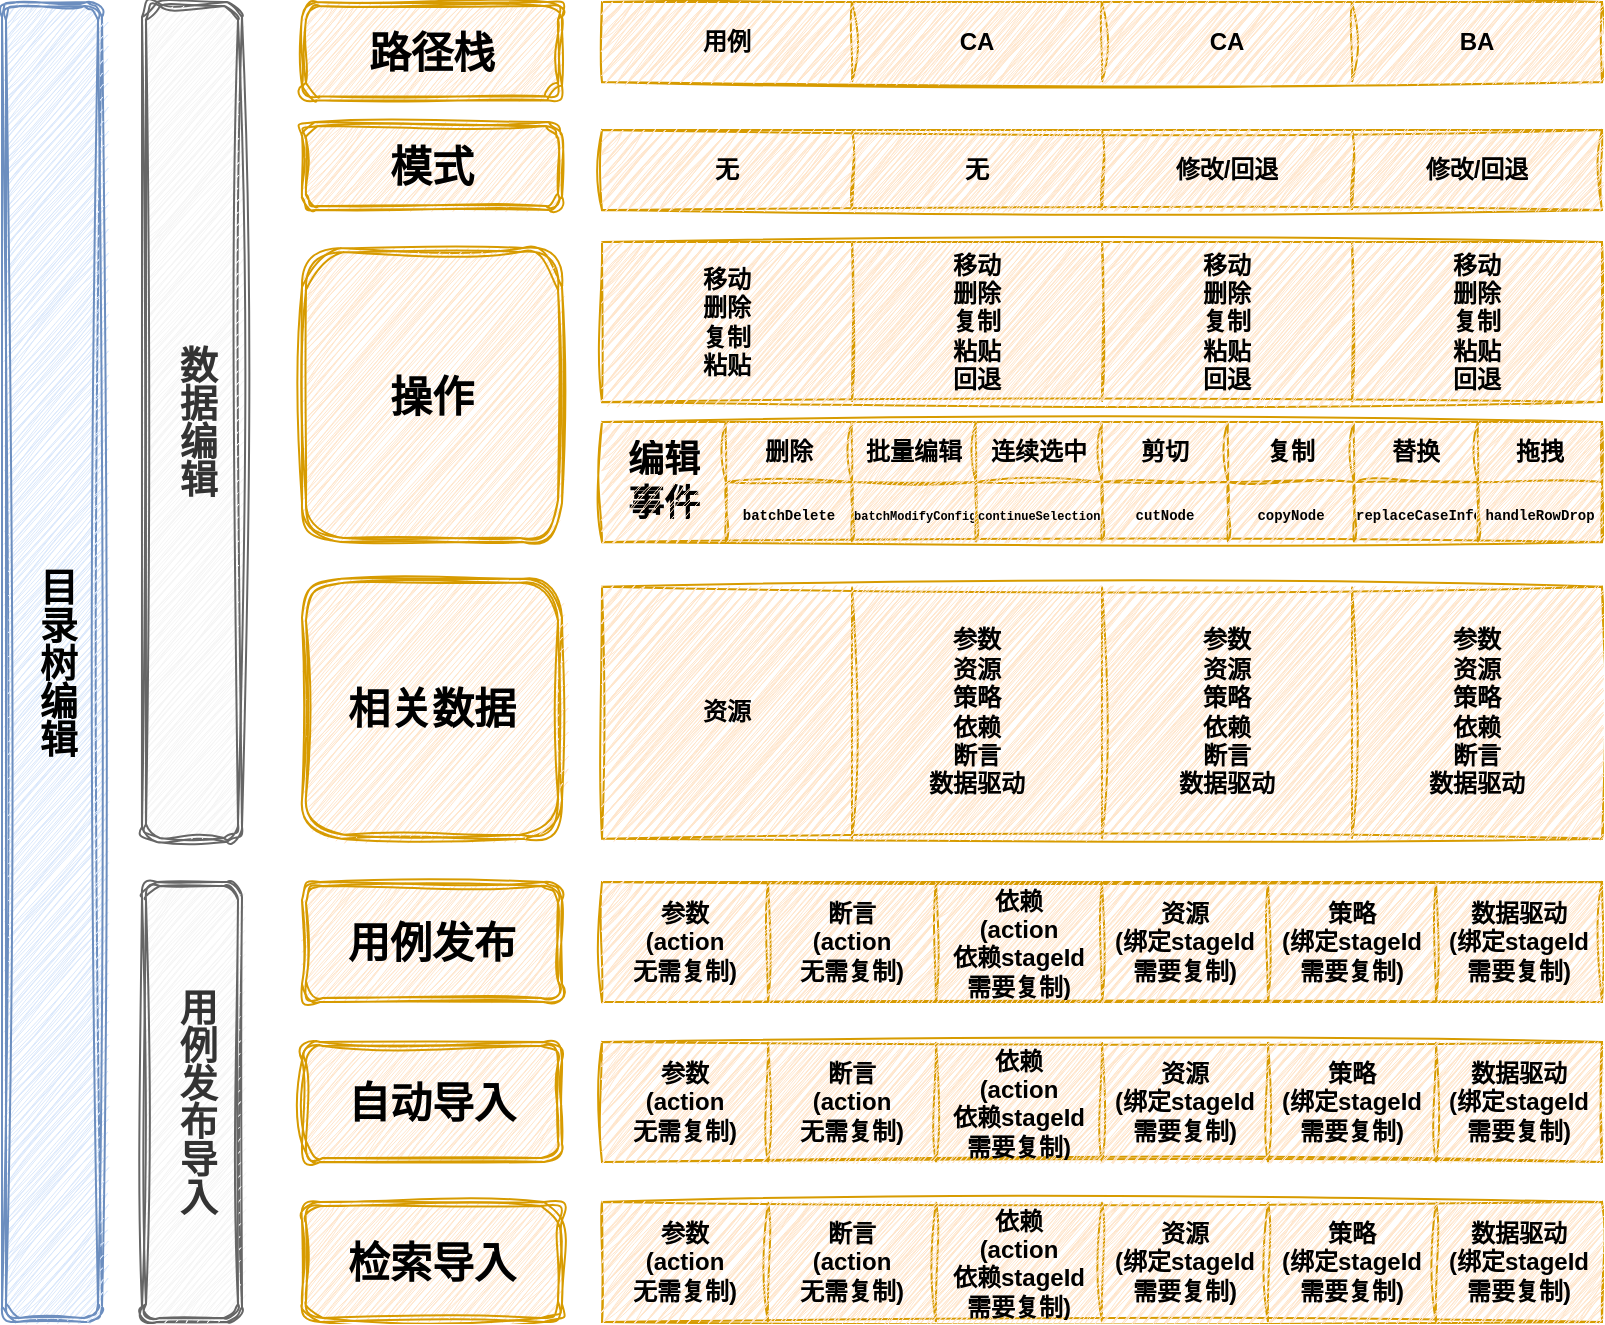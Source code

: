 <mxfile version="24.7.12">
  <diagram name="第 1 页" id="2jIvbOTID2RGHfevsf0Z">
    <mxGraphModel dx="1194" dy="716" grid="1" gridSize="10" guides="1" tooltips="1" connect="1" arrows="1" fold="1" page="1" pageScale="1" pageWidth="1169" pageHeight="1654" math="0" shadow="0">
      <root>
        <mxCell id="0" />
        <mxCell id="1" parent="0" />
        <mxCell id="aJzNuYuJcPRWzjmUSJ6a-50" value="&lt;div style=&quot;&quot;&gt;&lt;span style=&quot;font-family: Verdana; background-color: initial;&quot;&gt;&lt;font style=&quot;font-size: 19px;&quot;&gt;&lt;b&gt;目录树编辑&lt;/b&gt;&lt;/font&gt;&lt;/span&gt;&lt;br&gt;&lt;/div&gt;" style="shape=ext;double=1;rounded=1;whiteSpace=wrap;html=1;align=center;verticalAlign=middle;fontFamily=Helvetica;fontSize=12;sketch=1;curveFitting=1;jiggle=2;fillColor=#dae8fc;strokeColor=#6c8ebf;horizontal=1;textDirection=vertical-lr;" parent="1" vertex="1">
          <mxGeometry x="140" y="130" width="50" height="660" as="geometry" />
        </mxCell>
        <mxCell id="kaHUVRl_LLqGkyTW9aTp-2" value="&lt;font face=&quot;Verdana&quot;&gt;&lt;span style=&quot;font-size: 19px;&quot;&gt;&lt;b&gt;数据编辑&lt;/b&gt;&lt;/span&gt;&lt;/font&gt;" style="shape=ext;double=1;rounded=1;whiteSpace=wrap;html=1;align=center;verticalAlign=middle;fontFamily=Helvetica;fontSize=12;sketch=1;curveFitting=1;jiggle=2;fillColor=#f5f5f5;strokeColor=#666666;horizontal=1;textDirection=vertical-lr;fontColor=#333333;" vertex="1" parent="1">
          <mxGeometry x="210" y="130" width="50" height="420" as="geometry" />
        </mxCell>
        <mxCell id="kaHUVRl_LLqGkyTW9aTp-3" value="&lt;font face=&quot;Verdana&quot;&gt;&lt;span style=&quot;font-size: 19px;&quot;&gt;&lt;b&gt;用例发布导入&lt;/b&gt;&lt;/span&gt;&lt;/font&gt;" style="shape=ext;double=1;rounded=1;whiteSpace=wrap;html=1;align=center;verticalAlign=middle;fontFamily=Helvetica;fontSize=12;sketch=1;curveFitting=1;jiggle=2;fillColor=#f5f5f5;strokeColor=#666666;horizontal=1;textDirection=vertical-lr;fontColor=#333333;" vertex="1" parent="1">
          <mxGeometry x="210" y="570" width="50" height="220" as="geometry" />
        </mxCell>
        <mxCell id="aJzNuYuJcPRWzjmUSJ6a-13" value="" style="shape=table;startSize=0;container=1;collapsible=0;childLayout=tableLayout;fillColor=#ffe6cc;strokeColor=#d79b00;sketch=1;curveFitting=1;jiggle=2;fontStyle=1;" parent="1" vertex="1">
          <mxGeometry x="440" y="130" width="500" height="40" as="geometry" />
        </mxCell>
        <mxCell id="aJzNuYuJcPRWzjmUSJ6a-14" value="" style="shape=tableRow;horizontal=0;startSize=0;swimlaneHead=0;swimlaneBody=0;strokeColor=#d79b00;top=0;left=0;bottom=0;right=0;collapsible=0;dropTarget=0;fillColor=#ffe6cc;points=[[0,0.5],[1,0.5]];portConstraint=eastwest;fontStyle=1;sketch=1;curveFitting=1;jiggle=2;" parent="aJzNuYuJcPRWzjmUSJ6a-13" vertex="1">
          <mxGeometry width="500" height="40" as="geometry" />
        </mxCell>
        <mxCell id="aJzNuYuJcPRWzjmUSJ6a-15" value="用例" style="shape=partialRectangle;html=1;whiteSpace=wrap;connectable=0;strokeColor=#d79b00;overflow=hidden;fillColor=#ffe6cc;top=0;left=0;bottom=0;right=0;pointerEvents=1;fontStyle=1;sketch=1;curveFitting=1;jiggle=2;" parent="aJzNuYuJcPRWzjmUSJ6a-14" vertex="1">
          <mxGeometry width="125" height="40" as="geometry">
            <mxRectangle width="125" height="40" as="alternateBounds" />
          </mxGeometry>
        </mxCell>
        <mxCell id="aJzNuYuJcPRWzjmUSJ6a-16" value="CA" style="shape=partialRectangle;html=1;whiteSpace=wrap;connectable=0;strokeColor=#d79b00;overflow=hidden;fillColor=#ffe6cc;top=0;left=0;bottom=0;right=0;pointerEvents=1;fontStyle=1;sketch=1;curveFitting=1;jiggle=2;" parent="aJzNuYuJcPRWzjmUSJ6a-14" vertex="1">
          <mxGeometry x="125" width="125" height="40" as="geometry">
            <mxRectangle width="125" height="40" as="alternateBounds" />
          </mxGeometry>
        </mxCell>
        <mxCell id="aJzNuYuJcPRWzjmUSJ6a-17" value="CA" style="shape=partialRectangle;html=1;whiteSpace=wrap;connectable=0;strokeColor=#d79b00;overflow=hidden;fillColor=#ffe6cc;top=0;left=0;bottom=0;right=0;pointerEvents=1;fontStyle=1;sketch=1;curveFitting=1;jiggle=2;" parent="aJzNuYuJcPRWzjmUSJ6a-14" vertex="1">
          <mxGeometry x="250" width="125" height="40" as="geometry">
            <mxRectangle width="125" height="40" as="alternateBounds" />
          </mxGeometry>
        </mxCell>
        <mxCell id="aJzNuYuJcPRWzjmUSJ6a-18" value="BA" style="shape=partialRectangle;html=1;whiteSpace=wrap;connectable=0;strokeColor=#d79b00;overflow=hidden;fillColor=#ffe6cc;top=0;left=0;bottom=0;right=0;pointerEvents=1;fontStyle=1;sketch=1;curveFitting=1;jiggle=2;" parent="aJzNuYuJcPRWzjmUSJ6a-14" vertex="1">
          <mxGeometry x="375" width="125" height="40" as="geometry">
            <mxRectangle width="125" height="40" as="alternateBounds" />
          </mxGeometry>
        </mxCell>
        <mxCell id="aJzNuYuJcPRWzjmUSJ6a-25" value="" style="shape=table;startSize=0;container=1;collapsible=0;childLayout=tableLayout;fillColor=#ffe6cc;strokeColor=#d79b00;sketch=1;curveFitting=1;jiggle=2;fontStyle=1;" parent="1" vertex="1">
          <mxGeometry x="440" y="250" width="500" height="80" as="geometry" />
        </mxCell>
        <mxCell id="aJzNuYuJcPRWzjmUSJ6a-26" value="" style="shape=tableRow;horizontal=0;startSize=0;swimlaneHead=0;swimlaneBody=0;strokeColor=#d79b00;top=0;left=0;bottom=0;right=0;collapsible=0;dropTarget=0;fillColor=#ffe6cc;points=[[0,0.5],[1,0.5]];portConstraint=eastwest;fontStyle=1;sketch=1;curveFitting=1;jiggle=2;" parent="aJzNuYuJcPRWzjmUSJ6a-25" vertex="1">
          <mxGeometry width="500" height="80" as="geometry" />
        </mxCell>
        <mxCell id="aJzNuYuJcPRWzjmUSJ6a-27" value="移动&lt;div&gt;删除&lt;/div&gt;&lt;div&gt;复制&lt;/div&gt;&lt;div&gt;粘贴&lt;/div&gt;" style="shape=partialRectangle;html=1;whiteSpace=wrap;connectable=0;strokeColor=#d79b00;overflow=hidden;fillColor=#ffe6cc;top=0;left=0;bottom=0;right=0;pointerEvents=1;fontStyle=1;sketch=1;curveFitting=1;jiggle=2;" parent="aJzNuYuJcPRWzjmUSJ6a-26" vertex="1">
          <mxGeometry width="125" height="80" as="geometry">
            <mxRectangle width="125" height="80" as="alternateBounds" />
          </mxGeometry>
        </mxCell>
        <mxCell id="aJzNuYuJcPRWzjmUSJ6a-28" value="移动&lt;div&gt;删除&lt;/div&gt;&lt;div&gt;复制&lt;/div&gt;&lt;div&gt;粘贴&lt;/div&gt;&lt;div&gt;回退&lt;/div&gt;" style="shape=partialRectangle;html=1;whiteSpace=wrap;connectable=0;strokeColor=#d79b00;overflow=hidden;fillColor=#ffe6cc;top=0;left=0;bottom=0;right=0;pointerEvents=1;fontStyle=1;sketch=1;curveFitting=1;jiggle=2;" parent="aJzNuYuJcPRWzjmUSJ6a-26" vertex="1">
          <mxGeometry x="125" width="125" height="80" as="geometry">
            <mxRectangle width="125" height="80" as="alternateBounds" />
          </mxGeometry>
        </mxCell>
        <mxCell id="aJzNuYuJcPRWzjmUSJ6a-29" value="移动&lt;div&gt;删除&lt;/div&gt;&lt;div&gt;复制&lt;/div&gt;&lt;div&gt;粘贴&lt;/div&gt;&lt;div&gt;回退&lt;/div&gt;" style="shape=partialRectangle;html=1;whiteSpace=wrap;connectable=0;strokeColor=#d79b00;overflow=hidden;fillColor=#ffe6cc;top=0;left=0;bottom=0;right=0;pointerEvents=1;fontStyle=1;sketch=1;curveFitting=1;jiggle=2;" parent="aJzNuYuJcPRWzjmUSJ6a-26" vertex="1">
          <mxGeometry x="250" width="125" height="80" as="geometry">
            <mxRectangle width="125" height="80" as="alternateBounds" />
          </mxGeometry>
        </mxCell>
        <mxCell id="aJzNuYuJcPRWzjmUSJ6a-30" value="移动&lt;div&gt;删除&lt;/div&gt;&lt;div&gt;复制&lt;/div&gt;&lt;div&gt;粘贴&lt;/div&gt;&lt;div&gt;回退&lt;/div&gt;" style="shape=partialRectangle;html=1;whiteSpace=wrap;connectable=0;strokeColor=#d79b00;overflow=hidden;fillColor=#ffe6cc;top=0;left=0;bottom=0;right=0;pointerEvents=1;fontStyle=1;sketch=1;curveFitting=1;jiggle=2;" parent="aJzNuYuJcPRWzjmUSJ6a-26" vertex="1">
          <mxGeometry x="375" width="125" height="80" as="geometry">
            <mxRectangle width="125" height="80" as="alternateBounds" />
          </mxGeometry>
        </mxCell>
        <mxCell id="aJzNuYuJcPRWzjmUSJ6a-31" value="" style="shape=table;startSize=0;container=1;collapsible=0;childLayout=tableLayout;fillColor=#ffe6cc;strokeColor=#d79b00;sketch=1;curveFitting=1;jiggle=2;fontStyle=1;" parent="1" vertex="1">
          <mxGeometry x="440" y="194.0" width="500" height="40" as="geometry" />
        </mxCell>
        <mxCell id="aJzNuYuJcPRWzjmUSJ6a-32" value="" style="shape=tableRow;horizontal=0;startSize=0;swimlaneHead=0;swimlaneBody=0;strokeColor=#d79b00;top=0;left=0;bottom=0;right=0;collapsible=0;dropTarget=0;fillColor=#ffe6cc;points=[[0,0.5],[1,0.5]];portConstraint=eastwest;fontStyle=1;sketch=1;curveFitting=1;jiggle=2;" parent="aJzNuYuJcPRWzjmUSJ6a-31" vertex="1">
          <mxGeometry width="500" height="40" as="geometry" />
        </mxCell>
        <mxCell id="aJzNuYuJcPRWzjmUSJ6a-33" value="无" style="shape=partialRectangle;html=1;whiteSpace=wrap;connectable=0;strokeColor=#d79b00;overflow=hidden;fillColor=#ffe6cc;top=0;left=0;bottom=0;right=0;pointerEvents=1;fontStyle=1;sketch=1;curveFitting=1;jiggle=2;" parent="aJzNuYuJcPRWzjmUSJ6a-32" vertex="1">
          <mxGeometry width="125" height="40" as="geometry">
            <mxRectangle width="125" height="40" as="alternateBounds" />
          </mxGeometry>
        </mxCell>
        <mxCell id="aJzNuYuJcPRWzjmUSJ6a-34" value="无" style="shape=partialRectangle;html=1;whiteSpace=wrap;connectable=0;strokeColor=#d79b00;overflow=hidden;fillColor=#ffe6cc;top=0;left=0;bottom=0;right=0;pointerEvents=1;fontStyle=1;sketch=1;curveFitting=1;jiggle=2;" parent="aJzNuYuJcPRWzjmUSJ6a-32" vertex="1">
          <mxGeometry x="125" width="125" height="40" as="geometry">
            <mxRectangle width="125" height="40" as="alternateBounds" />
          </mxGeometry>
        </mxCell>
        <mxCell id="aJzNuYuJcPRWzjmUSJ6a-35" value="修改/回退" style="shape=partialRectangle;html=1;whiteSpace=wrap;connectable=0;strokeColor=#d79b00;overflow=hidden;fillColor=#ffe6cc;top=0;left=0;bottom=0;right=0;pointerEvents=1;fontStyle=1;sketch=1;curveFitting=1;jiggle=2;" parent="aJzNuYuJcPRWzjmUSJ6a-32" vertex="1">
          <mxGeometry x="250" width="125" height="40" as="geometry">
            <mxRectangle width="125" height="40" as="alternateBounds" />
          </mxGeometry>
        </mxCell>
        <mxCell id="aJzNuYuJcPRWzjmUSJ6a-36" value="修改/回退" style="shape=partialRectangle;html=1;whiteSpace=wrap;connectable=0;strokeColor=#d79b00;overflow=hidden;fillColor=#ffe6cc;top=0;left=0;bottom=0;right=0;pointerEvents=1;fontStyle=1;sketch=1;curveFitting=1;jiggle=2;" parent="aJzNuYuJcPRWzjmUSJ6a-32" vertex="1">
          <mxGeometry x="375" width="125" height="40" as="geometry">
            <mxRectangle width="125" height="40" as="alternateBounds" />
          </mxGeometry>
        </mxCell>
        <mxCell id="aJzNuYuJcPRWzjmUSJ6a-39" value="" style="shape=table;startSize=0;container=1;collapsible=0;childLayout=tableLayout;fillColor=#ffe6cc;strokeColor=#d79b00;sketch=1;curveFitting=1;jiggle=2;fontStyle=1;" parent="1" vertex="1">
          <mxGeometry x="440" y="422.34" width="500" height="126" as="geometry" />
        </mxCell>
        <mxCell id="aJzNuYuJcPRWzjmUSJ6a-40" value="" style="shape=tableRow;horizontal=0;startSize=0;swimlaneHead=0;swimlaneBody=0;strokeColor=#d79b00;top=0;left=0;bottom=0;right=0;collapsible=0;dropTarget=0;fillColor=#ffe6cc;points=[[0,0.5],[1,0.5]];portConstraint=eastwest;fontStyle=1;sketch=1;curveFitting=1;jiggle=2;" parent="aJzNuYuJcPRWzjmUSJ6a-39" vertex="1">
          <mxGeometry width="500" height="126" as="geometry" />
        </mxCell>
        <mxCell id="aJzNuYuJcPRWzjmUSJ6a-41" value="资源" style="shape=partialRectangle;html=1;whiteSpace=wrap;connectable=0;strokeColor=#d79b00;overflow=hidden;fillColor=#ffe6cc;top=0;left=0;bottom=0;right=0;pointerEvents=1;fontStyle=1;sketch=1;curveFitting=1;jiggle=2;" parent="aJzNuYuJcPRWzjmUSJ6a-40" vertex="1">
          <mxGeometry width="125" height="126" as="geometry">
            <mxRectangle width="125" height="126" as="alternateBounds" />
          </mxGeometry>
        </mxCell>
        <mxCell id="aJzNuYuJcPRWzjmUSJ6a-42" value="&lt;div&gt;参数&lt;/div&gt;资源&lt;div&gt;策略&lt;/div&gt;&lt;div&gt;依赖&lt;/div&gt;&lt;div&gt;断言&lt;/div&gt;&lt;div&gt;数据驱动&lt;/div&gt;" style="shape=partialRectangle;html=1;whiteSpace=wrap;connectable=0;strokeColor=#d79b00;overflow=hidden;fillColor=#ffe6cc;top=0;left=0;bottom=0;right=0;pointerEvents=1;fontStyle=1;sketch=1;curveFitting=1;jiggle=2;" parent="aJzNuYuJcPRWzjmUSJ6a-40" vertex="1">
          <mxGeometry x="125" width="125" height="126" as="geometry">
            <mxRectangle width="125" height="126" as="alternateBounds" />
          </mxGeometry>
        </mxCell>
        <mxCell id="aJzNuYuJcPRWzjmUSJ6a-43" value="&lt;div&gt;参数&lt;/div&gt;资源&lt;div&gt;策略&lt;/div&gt;&lt;div&gt;依赖&lt;/div&gt;&lt;div&gt;断言&lt;/div&gt;&lt;div&gt;数据驱动&lt;/div&gt;" style="shape=partialRectangle;html=1;whiteSpace=wrap;connectable=0;strokeColor=#d79b00;overflow=hidden;fillColor=#ffe6cc;top=0;left=0;bottom=0;right=0;pointerEvents=1;fontStyle=1;sketch=1;curveFitting=1;jiggle=2;" parent="aJzNuYuJcPRWzjmUSJ6a-40" vertex="1">
          <mxGeometry x="250" width="125" height="126" as="geometry">
            <mxRectangle width="125" height="126" as="alternateBounds" />
          </mxGeometry>
        </mxCell>
        <mxCell id="aJzNuYuJcPRWzjmUSJ6a-44" value="&lt;div&gt;参数&lt;/div&gt;资源&lt;div&gt;策略&lt;/div&gt;&lt;div&gt;依赖&lt;/div&gt;&lt;div&gt;断言&lt;/div&gt;&lt;div&gt;数据驱动&lt;/div&gt;" style="shape=partialRectangle;html=1;whiteSpace=wrap;connectable=0;strokeColor=#d79b00;overflow=hidden;fillColor=#ffe6cc;top=0;left=0;bottom=0;right=0;pointerEvents=1;fontStyle=1;sketch=1;curveFitting=1;jiggle=2;" parent="aJzNuYuJcPRWzjmUSJ6a-40" vertex="1">
          <mxGeometry x="375" width="125" height="126" as="geometry">
            <mxRectangle width="125" height="126" as="alternateBounds" />
          </mxGeometry>
        </mxCell>
        <mxCell id="aJzNuYuJcPRWzjmUSJ6a-46" value="&lt;span style=&quot;font-size: 21px; font-weight: 700; text-wrap: nowrap;&quot;&gt;路径栈&lt;/span&gt;" style="shape=ext;double=1;rounded=1;whiteSpace=wrap;html=1;strokeColor=#d79b00;align=center;verticalAlign=middle;fontFamily=Helvetica;fontSize=12;fillColor=#ffe6cc;sketch=1;curveFitting=1;jiggle=2;" parent="1" vertex="1">
          <mxGeometry x="290" y="130.0" width="130" height="49.16" as="geometry" />
        </mxCell>
        <mxCell id="aJzNuYuJcPRWzjmUSJ6a-47" value="&lt;span style=&quot;font-size: 21px; text-wrap: nowrap;&quot;&gt;&lt;b&gt;操作&lt;/b&gt;&lt;/span&gt;" style="shape=ext;double=1;rounded=1;whiteSpace=wrap;html=1;strokeColor=#d79b00;align=center;verticalAlign=middle;fontFamily=Helvetica;fontSize=12;fillColor=#ffe6cc;sketch=1;curveFitting=1;jiggle=2;" parent="1" vertex="1">
          <mxGeometry x="290" y="253" width="130" height="147" as="geometry" />
        </mxCell>
        <mxCell id="aJzNuYuJcPRWzjmUSJ6a-48" value="&lt;span style=&quot;font-size: 21px; font-weight: 700; text-wrap: nowrap;&quot;&gt;模式&lt;/span&gt;" style="shape=ext;double=1;rounded=1;whiteSpace=wrap;html=1;strokeColor=#d79b00;align=center;verticalAlign=middle;fontFamily=Helvetica;fontSize=12;fillColor=#ffe6cc;sketch=1;curveFitting=1;jiggle=2;" parent="1" vertex="1">
          <mxGeometry x="290" y="190.0" width="130" height="44" as="geometry" />
        </mxCell>
        <mxCell id="aJzNuYuJcPRWzjmUSJ6a-49" value="&lt;span style=&quot;font-size: 21px; font-weight: 700; text-wrap: nowrap;&quot;&gt;相关数据&lt;/span&gt;" style="shape=ext;double=1;rounded=1;whiteSpace=wrap;html=1;strokeColor=#d79b00;align=center;verticalAlign=middle;fontFamily=Helvetica;fontSize=12;fillColor=#ffe6cc;sketch=1;curveFitting=1;jiggle=2;" parent="1" vertex="1">
          <mxGeometry x="290" y="418.34" width="130" height="130" as="geometry" />
        </mxCell>
        <mxCell id="kaHUVRl_LLqGkyTW9aTp-51" value="" style="shape=table;startSize=0;container=1;collapsible=0;childLayout=tableLayout;sketch=1;curveFitting=1;jiggle=2;fillColor=#ffe6cc;strokeColor=#d79b00;" vertex="1" parent="1">
          <mxGeometry x="440" y="340" width="500" height="60" as="geometry" />
        </mxCell>
        <mxCell id="kaHUVRl_LLqGkyTW9aTp-52" value="" style="shape=tableRow;horizontal=0;startSize=0;swimlaneHead=0;swimlaneBody=0;strokeColor=#d79b00;top=0;left=0;bottom=0;right=0;collapsible=0;dropTarget=0;fillColor=#ffe6cc;points=[[0,0.5],[1,0.5]];portConstraint=eastwest;sketch=1;curveFitting=1;jiggle=2;" vertex="1" parent="kaHUVRl_LLqGkyTW9aTp-51">
          <mxGeometry width="500" height="30" as="geometry" />
        </mxCell>
        <mxCell id="kaHUVRl_LLqGkyTW9aTp-53" value="&lt;font style=&quot;font-size: 18px;&quot;&gt;&lt;b&gt;编辑&lt;/b&gt;&lt;/font&gt;&lt;div style=&quot;font-size: 18px;&quot;&gt;&lt;font style=&quot;font-size: 18px;&quot;&gt;&lt;b&gt;事件&lt;/b&gt;&lt;/font&gt;&lt;/div&gt;" style="shape=partialRectangle;html=1;whiteSpace=wrap;connectable=0;strokeColor=#d79b00;overflow=hidden;fillColor=#ffe6cc;top=0;left=0;bottom=0;right=0;pointerEvents=1;sketch=1;curveFitting=1;jiggle=2;rowspan=2;colspan=1;" vertex="1" parent="kaHUVRl_LLqGkyTW9aTp-52">
          <mxGeometry width="62" height="60" as="geometry">
            <mxRectangle width="62" height="30" as="alternateBounds" />
          </mxGeometry>
        </mxCell>
        <mxCell id="kaHUVRl_LLqGkyTW9aTp-54" value="&lt;b&gt;删除&lt;/b&gt;" style="shape=partialRectangle;html=1;whiteSpace=wrap;connectable=0;strokeColor=#d79b00;overflow=hidden;fillColor=#ffe6cc;top=0;left=0;bottom=0;right=0;pointerEvents=1;sketch=1;curveFitting=1;jiggle=2;" vertex="1" parent="kaHUVRl_LLqGkyTW9aTp-52">
          <mxGeometry x="62" width="63" height="30" as="geometry">
            <mxRectangle width="63" height="30" as="alternateBounds" />
          </mxGeometry>
        </mxCell>
        <mxCell id="kaHUVRl_LLqGkyTW9aTp-55" value="&lt;b&gt;批量编辑&lt;/b&gt;" style="shape=partialRectangle;html=1;whiteSpace=wrap;connectable=0;strokeColor=#d79b00;overflow=hidden;fillColor=#ffe6cc;top=0;left=0;bottom=0;right=0;pointerEvents=1;sketch=1;curveFitting=1;jiggle=2;" vertex="1" parent="kaHUVRl_LLqGkyTW9aTp-52">
          <mxGeometry x="125" width="62" height="30" as="geometry">
            <mxRectangle width="62" height="30" as="alternateBounds" />
          </mxGeometry>
        </mxCell>
        <mxCell id="kaHUVRl_LLqGkyTW9aTp-56" value="&lt;span style=&quot;font-weight: 700;&quot;&gt;连续选中&lt;/span&gt;" style="shape=partialRectangle;html=1;whiteSpace=wrap;connectable=0;strokeColor=#d79b00;overflow=hidden;fillColor=#ffe6cc;top=0;left=0;bottom=0;right=0;pointerEvents=1;sketch=1;curveFitting=1;jiggle=2;" vertex="1" parent="kaHUVRl_LLqGkyTW9aTp-52">
          <mxGeometry x="187" width="63" height="30" as="geometry">
            <mxRectangle width="63" height="30" as="alternateBounds" />
          </mxGeometry>
        </mxCell>
        <mxCell id="kaHUVRl_LLqGkyTW9aTp-57" value="&lt;span style=&quot;font-weight: 700;&quot;&gt;剪切&lt;/span&gt;" style="shape=partialRectangle;html=1;whiteSpace=wrap;connectable=0;strokeColor=#d79b00;overflow=hidden;fillColor=#ffe6cc;top=0;left=0;bottom=0;right=0;pointerEvents=1;sketch=1;curveFitting=1;jiggle=2;" vertex="1" parent="kaHUVRl_LLqGkyTW9aTp-52">
          <mxGeometry x="250" width="63" height="30" as="geometry">
            <mxRectangle width="63" height="30" as="alternateBounds" />
          </mxGeometry>
        </mxCell>
        <mxCell id="kaHUVRl_LLqGkyTW9aTp-58" value="&lt;span style=&quot;font-weight: 700;&quot;&gt;复制&lt;/span&gt;" style="shape=partialRectangle;html=1;whiteSpace=wrap;connectable=0;strokeColor=#d79b00;overflow=hidden;fillColor=#ffe6cc;top=0;left=0;bottom=0;right=0;pointerEvents=1;sketch=1;curveFitting=1;jiggle=2;" vertex="1" parent="kaHUVRl_LLqGkyTW9aTp-52">
          <mxGeometry x="313" width="63" height="30" as="geometry">
            <mxRectangle width="63" height="30" as="alternateBounds" />
          </mxGeometry>
        </mxCell>
        <mxCell id="kaHUVRl_LLqGkyTW9aTp-59" value="&lt;span style=&quot;font-weight: 700;&quot;&gt;替换&lt;/span&gt;" style="shape=partialRectangle;html=1;whiteSpace=wrap;connectable=0;strokeColor=#d79b00;overflow=hidden;fillColor=#ffe6cc;top=0;left=0;bottom=0;right=0;pointerEvents=1;sketch=1;curveFitting=1;jiggle=2;" vertex="1" parent="kaHUVRl_LLqGkyTW9aTp-52">
          <mxGeometry x="376" width="62" height="30" as="geometry">
            <mxRectangle width="62" height="30" as="alternateBounds" />
          </mxGeometry>
        </mxCell>
        <mxCell id="kaHUVRl_LLqGkyTW9aTp-84" value="&lt;span style=&quot;font-weight: 700;&quot;&gt;拖拽&lt;/span&gt;" style="shape=partialRectangle;html=1;whiteSpace=wrap;connectable=0;strokeColor=#d79b00;overflow=hidden;fillColor=#ffe6cc;top=0;left=0;bottom=0;right=0;pointerEvents=1;sketch=1;curveFitting=1;jiggle=2;" vertex="1" parent="kaHUVRl_LLqGkyTW9aTp-52">
          <mxGeometry x="438" width="62" height="30" as="geometry">
            <mxRectangle width="62" height="30" as="alternateBounds" />
          </mxGeometry>
        </mxCell>
        <mxCell id="kaHUVRl_LLqGkyTW9aTp-60" value="" style="shape=tableRow;horizontal=0;startSize=0;swimlaneHead=0;swimlaneBody=0;strokeColor=#d79b00;top=0;left=0;bottom=0;right=0;collapsible=0;dropTarget=0;fillColor=#ffe6cc;points=[[0,0.5],[1,0.5]];portConstraint=eastwest;sketch=1;curveFitting=1;jiggle=2;" vertex="1" parent="kaHUVRl_LLqGkyTW9aTp-51">
          <mxGeometry y="30" width="500" height="30" as="geometry" />
        </mxCell>
        <mxCell id="kaHUVRl_LLqGkyTW9aTp-61" value="" style="shape=partialRectangle;html=1;whiteSpace=wrap;connectable=0;strokeColor=#b85450;overflow=hidden;fillColor=#f8cecc;top=0;left=0;bottom=0;right=0;pointerEvents=1;sketch=1;curveFitting=1;jiggle=2;" vertex="1" visible="0" parent="kaHUVRl_LLqGkyTW9aTp-60">
          <mxGeometry width="62" height="30" as="geometry">
            <mxRectangle width="62" height="30" as="alternateBounds" />
          </mxGeometry>
        </mxCell>
        <mxCell id="kaHUVRl_LLqGkyTW9aTp-62" value="&lt;span style=&quot;font-family: Consolas, &amp;quot;Courier New&amp;quot;, monospace; font-size: 7px; font-weight: 700; white-space: pre;&quot;&gt;batchDelete&lt;/span&gt;" style="shape=partialRectangle;html=1;whiteSpace=wrap;connectable=0;strokeColor=#d79b00;overflow=hidden;fillColor=#ffe6cc;top=0;left=0;bottom=0;right=0;pointerEvents=1;sketch=1;curveFitting=1;jiggle=2;" vertex="1" parent="kaHUVRl_LLqGkyTW9aTp-60">
          <mxGeometry x="62" width="63" height="30" as="geometry">
            <mxRectangle width="63" height="30" as="alternateBounds" />
          </mxGeometry>
        </mxCell>
        <mxCell id="kaHUVRl_LLqGkyTW9aTp-63" value="&lt;b style=&quot;font-family: Consolas, &amp;quot;Courier New&amp;quot;, monospace; white-space: pre;&quot;&gt;&lt;font style=&quot;font-size: 6px;&quot;&gt;batchModifyConfig&lt;/font&gt;&lt;/b&gt;" style="shape=partialRectangle;html=1;whiteSpace=wrap;connectable=0;strokeColor=#d79b00;overflow=hidden;fillColor=#ffe6cc;top=0;left=0;bottom=0;right=0;pointerEvents=1;sketch=1;curveFitting=1;jiggle=2;" vertex="1" parent="kaHUVRl_LLqGkyTW9aTp-60">
          <mxGeometry x="125" width="62" height="30" as="geometry">
            <mxRectangle width="62" height="30" as="alternateBounds" />
          </mxGeometry>
        </mxCell>
        <mxCell id="kaHUVRl_LLqGkyTW9aTp-64" value="&lt;span style=&quot;font-family: Consolas, &amp;quot;Courier New&amp;quot;, monospace; font-size: 6px; font-weight: 700; white-space: pre;&quot;&gt;continueSelection&lt;/span&gt;" style="shape=partialRectangle;html=1;whiteSpace=wrap;connectable=0;strokeColor=#d79b00;overflow=hidden;fillColor=#ffe6cc;top=0;left=0;bottom=0;right=0;pointerEvents=1;sketch=1;curveFitting=1;jiggle=2;" vertex="1" parent="kaHUVRl_LLqGkyTW9aTp-60">
          <mxGeometry x="187" width="63" height="30" as="geometry">
            <mxRectangle width="63" height="30" as="alternateBounds" />
          </mxGeometry>
        </mxCell>
        <mxCell id="kaHUVRl_LLqGkyTW9aTp-65" value="&lt;span style=&quot;font-family: Consolas, &amp;quot;Courier New&amp;quot;, monospace; font-size: 7px; font-weight: 700; white-space: pre;&quot;&gt;cutNode&lt;/span&gt;" style="shape=partialRectangle;html=1;whiteSpace=wrap;connectable=0;strokeColor=#d79b00;overflow=hidden;fillColor=#ffe6cc;top=0;left=0;bottom=0;right=0;pointerEvents=1;sketch=1;curveFitting=1;jiggle=2;" vertex="1" parent="kaHUVRl_LLqGkyTW9aTp-60">
          <mxGeometry x="250" width="63" height="30" as="geometry">
            <mxRectangle width="63" height="30" as="alternateBounds" />
          </mxGeometry>
        </mxCell>
        <mxCell id="kaHUVRl_LLqGkyTW9aTp-66" value="&lt;span style=&quot;font-family: Consolas, &amp;quot;Courier New&amp;quot;, monospace; font-size: 7px; font-weight: 700; white-space: pre;&quot;&gt;copyNode&lt;/span&gt;" style="shape=partialRectangle;html=1;whiteSpace=wrap;connectable=0;strokeColor=#d79b00;overflow=hidden;fillColor=#ffe6cc;top=0;left=0;bottom=0;right=0;pointerEvents=1;sketch=1;curveFitting=1;jiggle=2;" vertex="1" parent="kaHUVRl_LLqGkyTW9aTp-60">
          <mxGeometry x="313" width="63" height="30" as="geometry">
            <mxRectangle width="63" height="30" as="alternateBounds" />
          </mxGeometry>
        </mxCell>
        <mxCell id="kaHUVRl_LLqGkyTW9aTp-67" value="&lt;span style=&quot;font-family: Consolas, &amp;quot;Courier New&amp;quot;, monospace; font-size: 7px; font-weight: 700; white-space: pre;&quot;&gt;replaceCaseInfo&lt;/span&gt;" style="shape=partialRectangle;html=1;whiteSpace=wrap;connectable=0;strokeColor=#d79b00;overflow=hidden;fillColor=#ffe6cc;top=0;left=0;bottom=0;right=0;pointerEvents=1;sketch=1;curveFitting=1;jiggle=2;" vertex="1" parent="kaHUVRl_LLqGkyTW9aTp-60">
          <mxGeometry x="376" width="62" height="30" as="geometry">
            <mxRectangle width="62" height="30" as="alternateBounds" />
          </mxGeometry>
        </mxCell>
        <mxCell id="kaHUVRl_LLqGkyTW9aTp-85" value="&lt;span style=&quot;font-family: Consolas, &amp;quot;Courier New&amp;quot;, monospace; font-size: 7px; font-weight: 700; white-space: pre;&quot;&gt;handleRowDrop&lt;/span&gt;" style="shape=partialRectangle;html=1;whiteSpace=wrap;connectable=0;strokeColor=#d79b00;overflow=hidden;fillColor=#ffe6cc;top=0;left=0;bottom=0;right=0;pointerEvents=1;sketch=1;curveFitting=1;jiggle=2;" vertex="1" parent="kaHUVRl_LLqGkyTW9aTp-60">
          <mxGeometry x="438" width="62" height="30" as="geometry">
            <mxRectangle width="62" height="30" as="alternateBounds" />
          </mxGeometry>
        </mxCell>
        <mxCell id="kaHUVRl_LLqGkyTW9aTp-92" value="&lt;span style=&quot;font-size: 21px; text-wrap: nowrap;&quot;&gt;&lt;b&gt;自动导入&lt;/b&gt;&lt;/span&gt;" style="shape=ext;double=1;rounded=1;whiteSpace=wrap;html=1;strokeColor=#d79b00;align=center;verticalAlign=middle;fontFamily=Helvetica;fontSize=12;fillColor=#ffe6cc;sketch=1;curveFitting=1;jiggle=2;" vertex="1" parent="1">
          <mxGeometry x="290" y="650" width="130" height="60" as="geometry" />
        </mxCell>
        <mxCell id="kaHUVRl_LLqGkyTW9aTp-93" value="&lt;span style=&quot;font-size: 21px; text-wrap: nowrap;&quot;&gt;&lt;b&gt;检索导入&lt;/b&gt;&lt;/span&gt;" style="shape=ext;double=1;rounded=1;whiteSpace=wrap;html=1;strokeColor=#d79b00;align=center;verticalAlign=middle;fontFamily=Helvetica;fontSize=12;fillColor=#ffe6cc;sketch=1;curveFitting=1;jiggle=2;" vertex="1" parent="1">
          <mxGeometry x="290" y="730" width="130" height="60" as="geometry" />
        </mxCell>
        <mxCell id="kaHUVRl_LLqGkyTW9aTp-94" value="&lt;span style=&quot;font-size: 21px; text-wrap: nowrap;&quot;&gt;&lt;b&gt;用例发布&lt;/b&gt;&lt;/span&gt;" style="shape=ext;double=1;rounded=1;whiteSpace=wrap;html=1;strokeColor=#d79b00;align=center;verticalAlign=middle;fontFamily=Helvetica;fontSize=12;fillColor=#ffe6cc;sketch=1;curveFitting=1;jiggle=2;" vertex="1" parent="1">
          <mxGeometry x="290" y="570" width="130" height="60" as="geometry" />
        </mxCell>
        <mxCell id="kaHUVRl_LLqGkyTW9aTp-117" value="" style="shape=table;startSize=0;container=1;collapsible=0;childLayout=tableLayout;sketch=1;curveFitting=1;jiggle=2;fillColor=#ffe6cc;strokeColor=#d79b00;" vertex="1" parent="1">
          <mxGeometry x="440" y="570" width="500" height="60" as="geometry" />
        </mxCell>
        <mxCell id="kaHUVRl_LLqGkyTW9aTp-118" value="" style="shape=tableRow;horizontal=0;startSize=0;swimlaneHead=0;swimlaneBody=0;strokeColor=#d79b00;top=0;left=0;bottom=0;right=0;collapsible=0;dropTarget=0;fillColor=#ffe6cc;points=[[0,0.5],[1,0.5]];portConstraint=eastwest;sketch=1;curveFitting=1;jiggle=2;" vertex="1" parent="kaHUVRl_LLqGkyTW9aTp-117">
          <mxGeometry width="500" height="60" as="geometry" />
        </mxCell>
        <mxCell id="kaHUVRl_LLqGkyTW9aTp-119" value="&lt;div style=&quot;font-weight: 700;&quot;&gt;参数&lt;/div&gt;&lt;div style=&quot;font-weight: 700;&quot;&gt;(action&lt;/div&gt;&lt;div style=&quot;font-weight: 700;&quot;&gt;无需复制)&lt;/div&gt;" style="shape=partialRectangle;html=1;whiteSpace=wrap;connectable=0;strokeColor=#d79b00;overflow=hidden;fillColor=#ffe6cc;top=0;left=0;bottom=0;right=0;pointerEvents=1;sketch=1;curveFitting=1;jiggle=2;" vertex="1" parent="kaHUVRl_LLqGkyTW9aTp-118">
          <mxGeometry width="83" height="60" as="geometry">
            <mxRectangle width="83" height="60" as="alternateBounds" />
          </mxGeometry>
        </mxCell>
        <mxCell id="kaHUVRl_LLqGkyTW9aTp-120" value="&lt;div style=&quot;font-weight: 700;&quot;&gt;&lt;div&gt;断言&lt;/div&gt;&lt;div&gt;&lt;div&gt;(action&lt;/div&gt;&lt;div&gt;无需复制)&lt;/div&gt;&lt;/div&gt;&lt;/div&gt;" style="shape=partialRectangle;html=1;whiteSpace=wrap;connectable=0;strokeColor=#d79b00;overflow=hidden;fillColor=#ffe6cc;top=0;left=0;bottom=0;right=0;pointerEvents=1;sketch=1;curveFitting=1;jiggle=2;" vertex="1" parent="kaHUVRl_LLqGkyTW9aTp-118">
          <mxGeometry x="83" width="84" height="60" as="geometry">
            <mxRectangle width="84" height="60" as="alternateBounds" />
          </mxGeometry>
        </mxCell>
        <mxCell id="kaHUVRl_LLqGkyTW9aTp-121" value="&lt;div style=&quot;font-weight: 700;&quot;&gt;依赖&lt;/div&gt;&lt;div style=&quot;font-weight: 700;&quot;&gt;&lt;div&gt;(action&lt;/div&gt;&lt;div&gt;依赖stageId&lt;/div&gt;&lt;div&gt;需要复制)&lt;/div&gt;&lt;/div&gt;" style="shape=partialRectangle;html=1;whiteSpace=wrap;connectable=0;strokeColor=#d79b00;overflow=hidden;fillColor=#ffe6cc;top=0;left=0;bottom=0;right=0;pointerEvents=1;sketch=1;curveFitting=1;jiggle=2;" vertex="1" parent="kaHUVRl_LLqGkyTW9aTp-118">
          <mxGeometry x="167" width="83" height="60" as="geometry">
            <mxRectangle width="83" height="60" as="alternateBounds" />
          </mxGeometry>
        </mxCell>
        <mxCell id="kaHUVRl_LLqGkyTW9aTp-122" value="&lt;span style=&quot;font-weight: 700;&quot;&gt;资源&lt;/span&gt;&lt;div&gt;&lt;div style=&quot;font-weight: 700;&quot;&gt;(绑定stageId&lt;/div&gt;&lt;div style=&quot;font-weight: 700;&quot;&gt;需要复制&lt;span style=&quot;background-color: initial;&quot;&gt;)&lt;/span&gt;&lt;/div&gt;&lt;/div&gt;" style="shape=partialRectangle;html=1;whiteSpace=wrap;connectable=0;strokeColor=#d79b00;overflow=hidden;fillColor=#ffe6cc;top=0;left=0;bottom=0;right=0;pointerEvents=1;sketch=1;curveFitting=1;jiggle=2;" vertex="1" parent="kaHUVRl_LLqGkyTW9aTp-118">
          <mxGeometry x="250" width="83" height="60" as="geometry">
            <mxRectangle width="83" height="60" as="alternateBounds" />
          </mxGeometry>
        </mxCell>
        <mxCell id="kaHUVRl_LLqGkyTW9aTp-123" value="&lt;div style=&quot;font-weight: 700;&quot;&gt;策略&lt;/div&gt;&lt;div style=&quot;font-weight: 700;&quot;&gt;&lt;div&gt;(绑定stageId&lt;/div&gt;&lt;div&gt;需要复制&lt;span style=&quot;background-color: initial;&quot;&gt;)&lt;/span&gt;&lt;/div&gt;&lt;/div&gt;" style="shape=partialRectangle;html=1;whiteSpace=wrap;connectable=0;strokeColor=#d79b00;overflow=hidden;fillColor=#ffe6cc;top=0;left=0;bottom=0;right=0;pointerEvents=1;sketch=1;curveFitting=1;jiggle=2;" vertex="1" parent="kaHUVRl_LLqGkyTW9aTp-118">
          <mxGeometry x="333" width="84" height="60" as="geometry">
            <mxRectangle width="84" height="60" as="alternateBounds" />
          </mxGeometry>
        </mxCell>
        <mxCell id="kaHUVRl_LLqGkyTW9aTp-124" value="&lt;span style=&quot;font-weight: 700;&quot;&gt;数据驱动&lt;/span&gt;&lt;div&gt;&lt;div style=&quot;font-weight: 700;&quot;&gt;&lt;div&gt;(绑定stageId&lt;/div&gt;&lt;div&gt;需要复制&lt;span style=&quot;background-color: initial;&quot;&gt;)&lt;/span&gt;&lt;/div&gt;&lt;/div&gt;&lt;/div&gt;" style="shape=partialRectangle;html=1;whiteSpace=wrap;connectable=0;strokeColor=#d79b00;overflow=hidden;fillColor=#ffe6cc;top=0;left=0;bottom=0;right=0;pointerEvents=1;sketch=1;curveFitting=1;jiggle=2;" vertex="1" parent="kaHUVRl_LLqGkyTW9aTp-118">
          <mxGeometry x="417" width="83" height="60" as="geometry">
            <mxRectangle width="83" height="60" as="alternateBounds" />
          </mxGeometry>
        </mxCell>
        <mxCell id="kaHUVRl_LLqGkyTW9aTp-125" value="" style="shape=table;startSize=0;container=1;collapsible=0;childLayout=tableLayout;sketch=1;curveFitting=1;jiggle=2;fillColor=#ffe6cc;strokeColor=#d79b00;" vertex="1" parent="1">
          <mxGeometry x="440" y="650" width="500" height="60" as="geometry" />
        </mxCell>
        <mxCell id="kaHUVRl_LLqGkyTW9aTp-126" value="" style="shape=tableRow;horizontal=0;startSize=0;swimlaneHead=0;swimlaneBody=0;strokeColor=#d79b00;top=0;left=0;bottom=0;right=0;collapsible=0;dropTarget=0;fillColor=#ffe6cc;points=[[0,0.5],[1,0.5]];portConstraint=eastwest;sketch=1;curveFitting=1;jiggle=2;" vertex="1" parent="kaHUVRl_LLqGkyTW9aTp-125">
          <mxGeometry width="500" height="60" as="geometry" />
        </mxCell>
        <mxCell id="kaHUVRl_LLqGkyTW9aTp-127" value="&lt;div style=&quot;font-weight: 700;&quot;&gt;参数&lt;/div&gt;&lt;div style=&quot;font-weight: 700;&quot;&gt;(action&lt;/div&gt;&lt;div style=&quot;font-weight: 700;&quot;&gt;无需复制)&lt;/div&gt;" style="shape=partialRectangle;html=1;whiteSpace=wrap;connectable=0;strokeColor=#d79b00;overflow=hidden;fillColor=#ffe6cc;top=0;left=0;bottom=0;right=0;pointerEvents=1;sketch=1;curveFitting=1;jiggle=2;" vertex="1" parent="kaHUVRl_LLqGkyTW9aTp-126">
          <mxGeometry width="83" height="60" as="geometry">
            <mxRectangle width="83" height="60" as="alternateBounds" />
          </mxGeometry>
        </mxCell>
        <mxCell id="kaHUVRl_LLqGkyTW9aTp-128" value="&lt;div style=&quot;font-weight: 700;&quot;&gt;&lt;div&gt;断言&lt;/div&gt;&lt;div&gt;&lt;div&gt;(action&lt;/div&gt;&lt;div&gt;无需复制)&lt;/div&gt;&lt;/div&gt;&lt;/div&gt;" style="shape=partialRectangle;html=1;whiteSpace=wrap;connectable=0;strokeColor=#d79b00;overflow=hidden;fillColor=#ffe6cc;top=0;left=0;bottom=0;right=0;pointerEvents=1;sketch=1;curveFitting=1;jiggle=2;" vertex="1" parent="kaHUVRl_LLqGkyTW9aTp-126">
          <mxGeometry x="83" width="84" height="60" as="geometry">
            <mxRectangle width="84" height="60" as="alternateBounds" />
          </mxGeometry>
        </mxCell>
        <mxCell id="kaHUVRl_LLqGkyTW9aTp-129" value="&lt;div style=&quot;font-weight: 700;&quot;&gt;依赖&lt;/div&gt;&lt;div style=&quot;font-weight: 700;&quot;&gt;&lt;div&gt;(action&lt;/div&gt;&lt;div&gt;依赖stageId&lt;/div&gt;&lt;div&gt;需要复制)&lt;/div&gt;&lt;/div&gt;" style="shape=partialRectangle;html=1;whiteSpace=wrap;connectable=0;strokeColor=#d79b00;overflow=hidden;fillColor=#ffe6cc;top=0;left=0;bottom=0;right=0;pointerEvents=1;sketch=1;curveFitting=1;jiggle=2;" vertex="1" parent="kaHUVRl_LLqGkyTW9aTp-126">
          <mxGeometry x="167" width="83" height="60" as="geometry">
            <mxRectangle width="83" height="60" as="alternateBounds" />
          </mxGeometry>
        </mxCell>
        <mxCell id="kaHUVRl_LLqGkyTW9aTp-130" value="&lt;span style=&quot;font-weight: 700;&quot;&gt;资源&lt;/span&gt;&lt;div&gt;&lt;div style=&quot;font-weight: 700;&quot;&gt;(绑定stageId&lt;/div&gt;&lt;div style=&quot;font-weight: 700;&quot;&gt;需要复制&lt;span style=&quot;background-color: initial;&quot;&gt;)&lt;/span&gt;&lt;/div&gt;&lt;/div&gt;" style="shape=partialRectangle;html=1;whiteSpace=wrap;connectable=0;strokeColor=#d79b00;overflow=hidden;fillColor=#ffe6cc;top=0;left=0;bottom=0;right=0;pointerEvents=1;sketch=1;curveFitting=1;jiggle=2;" vertex="1" parent="kaHUVRl_LLqGkyTW9aTp-126">
          <mxGeometry x="250" width="83" height="60" as="geometry">
            <mxRectangle width="83" height="60" as="alternateBounds" />
          </mxGeometry>
        </mxCell>
        <mxCell id="kaHUVRl_LLqGkyTW9aTp-131" value="&lt;div style=&quot;font-weight: 700;&quot;&gt;策略&lt;/div&gt;&lt;div style=&quot;font-weight: 700;&quot;&gt;&lt;div&gt;(绑定stageId&lt;/div&gt;&lt;div&gt;需要复制&lt;span style=&quot;background-color: initial;&quot;&gt;)&lt;/span&gt;&lt;/div&gt;&lt;/div&gt;" style="shape=partialRectangle;html=1;whiteSpace=wrap;connectable=0;strokeColor=#d79b00;overflow=hidden;fillColor=#ffe6cc;top=0;left=0;bottom=0;right=0;pointerEvents=1;sketch=1;curveFitting=1;jiggle=2;" vertex="1" parent="kaHUVRl_LLqGkyTW9aTp-126">
          <mxGeometry x="333" width="84" height="60" as="geometry">
            <mxRectangle width="84" height="60" as="alternateBounds" />
          </mxGeometry>
        </mxCell>
        <mxCell id="kaHUVRl_LLqGkyTW9aTp-132" value="&lt;span style=&quot;font-weight: 700;&quot;&gt;数据驱动&lt;/span&gt;&lt;div&gt;&lt;div style=&quot;font-weight: 700;&quot;&gt;&lt;div&gt;(绑定stageId&lt;/div&gt;&lt;div&gt;需要复制&lt;span style=&quot;background-color: initial;&quot;&gt;)&lt;/span&gt;&lt;/div&gt;&lt;/div&gt;&lt;/div&gt;" style="shape=partialRectangle;html=1;whiteSpace=wrap;connectable=0;strokeColor=#d79b00;overflow=hidden;fillColor=#ffe6cc;top=0;left=0;bottom=0;right=0;pointerEvents=1;sketch=1;curveFitting=1;jiggle=2;" vertex="1" parent="kaHUVRl_LLqGkyTW9aTp-126">
          <mxGeometry x="417" width="83" height="60" as="geometry">
            <mxRectangle width="83" height="60" as="alternateBounds" />
          </mxGeometry>
        </mxCell>
        <mxCell id="kaHUVRl_LLqGkyTW9aTp-133" value="" style="shape=table;startSize=0;container=1;collapsible=0;childLayout=tableLayout;sketch=1;curveFitting=1;jiggle=2;fillColor=#ffe6cc;strokeColor=#d79b00;" vertex="1" parent="1">
          <mxGeometry x="440" y="730" width="500" height="60" as="geometry" />
        </mxCell>
        <mxCell id="kaHUVRl_LLqGkyTW9aTp-134" value="" style="shape=tableRow;horizontal=0;startSize=0;swimlaneHead=0;swimlaneBody=0;strokeColor=#d79b00;top=0;left=0;bottom=0;right=0;collapsible=0;dropTarget=0;fillColor=#ffe6cc;points=[[0,0.5],[1,0.5]];portConstraint=eastwest;sketch=1;curveFitting=1;jiggle=2;" vertex="1" parent="kaHUVRl_LLqGkyTW9aTp-133">
          <mxGeometry width="500" height="60" as="geometry" />
        </mxCell>
        <mxCell id="kaHUVRl_LLqGkyTW9aTp-135" value="&lt;div style=&quot;font-weight: 700;&quot;&gt;参数&lt;/div&gt;&lt;div style=&quot;font-weight: 700;&quot;&gt;(action&lt;/div&gt;&lt;div style=&quot;font-weight: 700;&quot;&gt;无需复制)&lt;/div&gt;" style="shape=partialRectangle;html=1;whiteSpace=wrap;connectable=0;strokeColor=#d79b00;overflow=hidden;fillColor=#ffe6cc;top=0;left=0;bottom=0;right=0;pointerEvents=1;sketch=1;curveFitting=1;jiggle=2;" vertex="1" parent="kaHUVRl_LLqGkyTW9aTp-134">
          <mxGeometry width="83" height="60" as="geometry">
            <mxRectangle width="83" height="60" as="alternateBounds" />
          </mxGeometry>
        </mxCell>
        <mxCell id="kaHUVRl_LLqGkyTW9aTp-136" value="&lt;div style=&quot;font-weight: 700;&quot;&gt;&lt;div&gt;断言&lt;/div&gt;&lt;div&gt;&lt;div&gt;(action&lt;/div&gt;&lt;div&gt;无需复制)&lt;/div&gt;&lt;/div&gt;&lt;/div&gt;" style="shape=partialRectangle;html=1;whiteSpace=wrap;connectable=0;strokeColor=#d79b00;overflow=hidden;fillColor=#ffe6cc;top=0;left=0;bottom=0;right=0;pointerEvents=1;sketch=1;curveFitting=1;jiggle=2;" vertex="1" parent="kaHUVRl_LLqGkyTW9aTp-134">
          <mxGeometry x="83" width="84" height="60" as="geometry">
            <mxRectangle width="84" height="60" as="alternateBounds" />
          </mxGeometry>
        </mxCell>
        <mxCell id="kaHUVRl_LLqGkyTW9aTp-137" value="&lt;div style=&quot;font-weight: 700;&quot;&gt;依赖&lt;/div&gt;&lt;div style=&quot;font-weight: 700;&quot;&gt;&lt;div&gt;(action&lt;/div&gt;&lt;div&gt;依赖stageId&lt;/div&gt;&lt;div&gt;需要复制)&lt;/div&gt;&lt;/div&gt;" style="shape=partialRectangle;html=1;whiteSpace=wrap;connectable=0;strokeColor=#d79b00;overflow=hidden;fillColor=#ffe6cc;top=0;left=0;bottom=0;right=0;pointerEvents=1;sketch=1;curveFitting=1;jiggle=2;" vertex="1" parent="kaHUVRl_LLqGkyTW9aTp-134">
          <mxGeometry x="167" width="83" height="60" as="geometry">
            <mxRectangle width="83" height="60" as="alternateBounds" />
          </mxGeometry>
        </mxCell>
        <mxCell id="kaHUVRl_LLqGkyTW9aTp-138" value="&lt;span style=&quot;font-weight: 700;&quot;&gt;资源&lt;/span&gt;&lt;div&gt;&lt;div style=&quot;font-weight: 700;&quot;&gt;(绑定stageId&lt;/div&gt;&lt;div style=&quot;font-weight: 700;&quot;&gt;需要复制&lt;span style=&quot;background-color: initial;&quot;&gt;)&lt;/span&gt;&lt;/div&gt;&lt;/div&gt;" style="shape=partialRectangle;html=1;whiteSpace=wrap;connectable=0;strokeColor=#d79b00;overflow=hidden;fillColor=#ffe6cc;top=0;left=0;bottom=0;right=0;pointerEvents=1;sketch=1;curveFitting=1;jiggle=2;" vertex="1" parent="kaHUVRl_LLqGkyTW9aTp-134">
          <mxGeometry x="250" width="83" height="60" as="geometry">
            <mxRectangle width="83" height="60" as="alternateBounds" />
          </mxGeometry>
        </mxCell>
        <mxCell id="kaHUVRl_LLqGkyTW9aTp-139" value="&lt;div style=&quot;font-weight: 700;&quot;&gt;策略&lt;/div&gt;&lt;div style=&quot;font-weight: 700;&quot;&gt;&lt;div&gt;(绑定stageId&lt;/div&gt;&lt;div&gt;需要复制&lt;span style=&quot;background-color: initial;&quot;&gt;)&lt;/span&gt;&lt;/div&gt;&lt;/div&gt;" style="shape=partialRectangle;html=1;whiteSpace=wrap;connectable=0;strokeColor=#d79b00;overflow=hidden;fillColor=#ffe6cc;top=0;left=0;bottom=0;right=0;pointerEvents=1;sketch=1;curveFitting=1;jiggle=2;" vertex="1" parent="kaHUVRl_LLqGkyTW9aTp-134">
          <mxGeometry x="333" width="84" height="60" as="geometry">
            <mxRectangle width="84" height="60" as="alternateBounds" />
          </mxGeometry>
        </mxCell>
        <mxCell id="kaHUVRl_LLqGkyTW9aTp-140" value="&lt;span style=&quot;font-weight: 700;&quot;&gt;数据驱动&lt;/span&gt;&lt;div&gt;&lt;div style=&quot;font-weight: 700;&quot;&gt;&lt;div&gt;(绑定stageId&lt;/div&gt;&lt;div&gt;需要复制&lt;span style=&quot;background-color: initial;&quot;&gt;)&lt;/span&gt;&lt;/div&gt;&lt;/div&gt;&lt;/div&gt;" style="shape=partialRectangle;html=1;whiteSpace=wrap;connectable=0;strokeColor=#d79b00;overflow=hidden;fillColor=#ffe6cc;top=0;left=0;bottom=0;right=0;pointerEvents=1;sketch=1;curveFitting=1;jiggle=2;" vertex="1" parent="kaHUVRl_LLqGkyTW9aTp-134">
          <mxGeometry x="417" width="83" height="60" as="geometry">
            <mxRectangle width="83" height="60" as="alternateBounds" />
          </mxGeometry>
        </mxCell>
      </root>
    </mxGraphModel>
  </diagram>
</mxfile>
